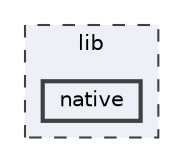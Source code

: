 digraph "lib/native"
{
 // LATEX_PDF_SIZE
  bgcolor="transparent";
  edge [fontname=Helvetica,fontsize=10,labelfontname=Helvetica,labelfontsize=10];
  node [fontname=Helvetica,fontsize=10,shape=box,height=0.2,width=0.4];
  compound=true
  subgraph clusterdir_97aefd0d527b934f1d99a682da8fe6a9 {
    graph [ bgcolor="#edf0f7", pencolor="grey25", label="lib", fontname=Helvetica,fontsize=10 style="filled,dashed", URL="dir_97aefd0d527b934f1d99a682da8fe6a9.html",tooltip=""]
  dir_f74c1e88a8fb2b13534b2d727c59282c [label="native", fillcolor="#edf0f7", color="grey25", style="filled,bold", URL="dir_f74c1e88a8fb2b13534b2d727c59282c.html",tooltip=""];
  }
}
